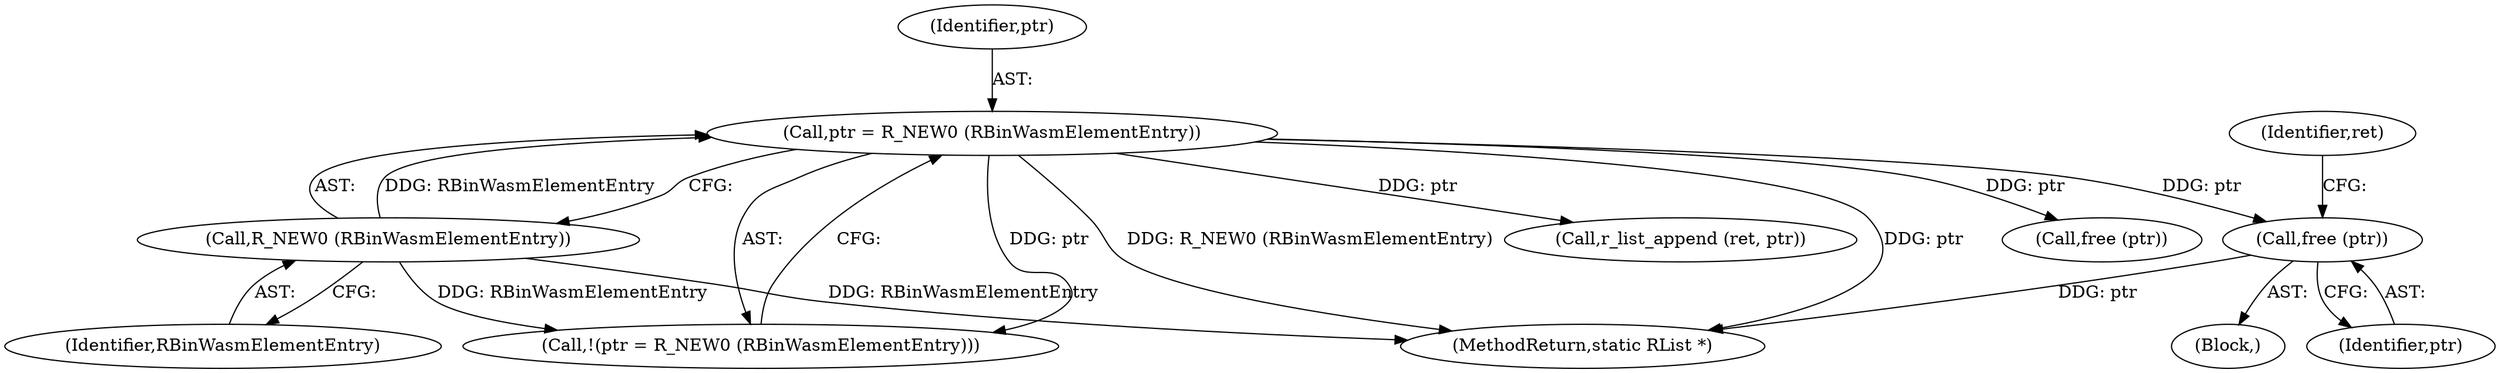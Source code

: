 digraph "0_radare2_d2632f6483a3ceb5d8e0a5fb11142c51c43978b4_1@API" {
"1000272" [label="(Call,free (ptr))"];
"1000186" [label="(Call,ptr = R_NEW0 (RBinWasmElementEntry))"];
"1000188" [label="(Call,R_NEW0 (RBinWasmElementEntry))"];
"1000275" [label="(Identifier,ret)"];
"1000285" [label="(Call,free (ptr))"];
"1000188" [label="(Call,R_NEW0 (RBinWasmElementEntry))"];
"1000273" [label="(Identifier,ptr)"];
"1000185" [label="(Call,!(ptr = R_NEW0 (RBinWasmElementEntry)))"];
"1000186" [label="(Call,ptr = R_NEW0 (RBinWasmElementEntry))"];
"1000187" [label="(Identifier,ptr)"];
"1000289" [label="(MethodReturn,static RList *)"];
"1000189" [label="(Identifier,RBinWasmElementEntry)"];
"1000272" [label="(Call,free (ptr))"];
"1000271" [label="(Block,)"];
"1000276" [label="(Call,r_list_append (ret, ptr))"];
"1000272" -> "1000271"  [label="AST: "];
"1000272" -> "1000273"  [label="CFG: "];
"1000273" -> "1000272"  [label="AST: "];
"1000275" -> "1000272"  [label="CFG: "];
"1000272" -> "1000289"  [label="DDG: ptr"];
"1000186" -> "1000272"  [label="DDG: ptr"];
"1000186" -> "1000185"  [label="AST: "];
"1000186" -> "1000188"  [label="CFG: "];
"1000187" -> "1000186"  [label="AST: "];
"1000188" -> "1000186"  [label="AST: "];
"1000185" -> "1000186"  [label="CFG: "];
"1000186" -> "1000289"  [label="DDG: R_NEW0 (RBinWasmElementEntry)"];
"1000186" -> "1000289"  [label="DDG: ptr"];
"1000186" -> "1000185"  [label="DDG: ptr"];
"1000188" -> "1000186"  [label="DDG: RBinWasmElementEntry"];
"1000186" -> "1000276"  [label="DDG: ptr"];
"1000186" -> "1000285"  [label="DDG: ptr"];
"1000188" -> "1000189"  [label="CFG: "];
"1000189" -> "1000188"  [label="AST: "];
"1000188" -> "1000289"  [label="DDG: RBinWasmElementEntry"];
"1000188" -> "1000185"  [label="DDG: RBinWasmElementEntry"];
}

